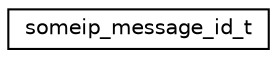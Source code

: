 digraph "Graphical Class Hierarchy"
{
 // LATEX_PDF_SIZE
  edge [fontname="Helvetica",fontsize="10",labelfontname="Helvetica",labelfontsize="10"];
  node [fontname="Helvetica",fontsize="10",shape=record];
  rankdir="LR";
  Node0 [label="someip_message_id_t",height=0.2,width=0.4,color="black", fillcolor="white", style="filled",URL="$structsomeip__message__id__t.html",tooltip="Structure of the Message ID."];
}

